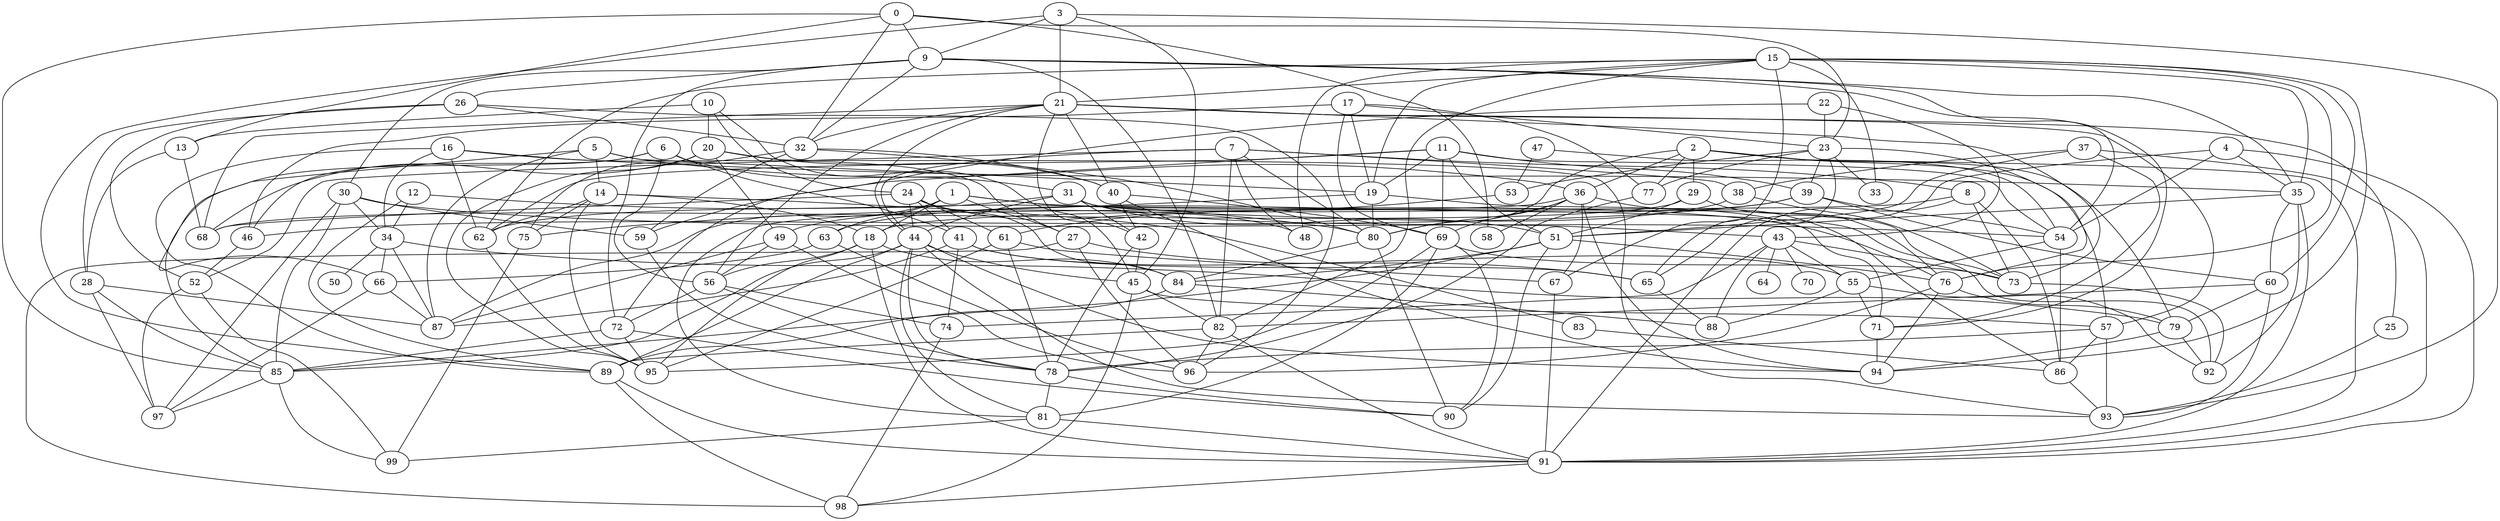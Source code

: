 strict graph "gnp_random_graph(100,0.06)" {
0;
1;
2;
3;
4;
5;
6;
7;
8;
9;
10;
11;
12;
13;
14;
15;
16;
17;
18;
19;
20;
21;
22;
23;
24;
25;
26;
27;
28;
29;
30;
31;
32;
33;
34;
35;
36;
37;
38;
39;
40;
41;
42;
43;
44;
45;
46;
47;
48;
49;
50;
51;
52;
53;
54;
55;
56;
57;
58;
59;
60;
61;
62;
63;
64;
65;
66;
67;
68;
69;
70;
71;
72;
73;
74;
75;
76;
77;
78;
79;
80;
81;
82;
83;
84;
85;
86;
87;
88;
89;
90;
91;
92;
93;
94;
95;
96;
97;
98;
99;
0 -- 32  [is_available=True, prob="0.939870495609"];
0 -- 9  [is_available=True, prob="0.559667584437"];
0 -- 13  [is_available=True, prob="0.179331006502"];
0 -- 85  [is_available=True, prob="0.353176183704"];
0 -- 23  [is_available=True, prob="0.509604452889"];
0 -- 58  [is_available=True, prob="0.140424607567"];
1 -- 76  [is_available=True, prob="0.379257742221"];
1 -- 18  [is_available=True, prob="0.794036478478"];
1 -- 87  [is_available=True, prob="0.71030135629"];
1 -- 27  [is_available=True, prob="0.154990852624"];
1 -- 92  [is_available=True, prob="0.642223033373"];
1 -- 63  [is_available=True, prob="0.757536735092"];
2 -- 36  [is_available=True, prob="0.959351768019"];
2 -- 77  [is_available=True, prob="0.190823837738"];
2 -- 79  [is_available=True, prob="1.0"];
2 -- 80  [is_available=True, prob="0.430694461211"];
2 -- 57  [is_available=True, prob="1.0"];
2 -- 91  [is_available=True, prob="0.213910528432"];
2 -- 29  [is_available=True, prob="0.934885618319"];
3 -- 9  [is_available=True, prob="0.7585815934"];
3 -- 93  [is_available=True, prob="1.0"];
3 -- 21  [is_available=True, prob="1.0"];
3 -- 89  [is_available=True, prob="0.0993012914489"];
3 -- 45  [is_available=True, prob="1.0"];
4 -- 65  [is_available=True, prob="0.973199870628"];
4 -- 91  [is_available=True, prob="1.0"];
4 -- 35  [is_available=True, prob="0.421992815154"];
4 -- 54  [is_available=True, prob="0.0285395973722"];
5 -- 66  [is_available=True, prob="1.0"];
5 -- 19  [is_available=True, prob="0.548457018345"];
5 -- 36  [is_available=True, prob="0.663201030412"];
5 -- 14  [is_available=True, prob="0.818092483825"];
5 -- 87  [is_available=True, prob="1.0"];
6 -- 56  [is_available=True, prob="1.0"];
6 -- 41  [is_available=True, prob="0.270536496816"];
6 -- 85  [is_available=True, prob="0.825462321531"];
6 -- 46  [is_available=True, prob="0.00647898704261"];
6 -- 31  [is_available=True, prob="0.0395488196715"];
7 -- 80  [is_available=True, prob="0.343660772809"];
7 -- 38  [is_available=True, prob="0.861266825653"];
7 -- 8  [is_available=True, prob="0.0965786817969"];
7 -- 44  [is_available=True, prob="0.180499853854"];
7 -- 48  [is_available=True, prob="0.734463172266"];
7 -- 82  [is_available=True, prob="1.0"];
7 -- 52  [is_available=True, prob="0.69809201724"];
8 -- 73  [is_available=True, prob="0.810533988912"];
8 -- 18  [is_available=True, prob="0.844689116964"];
8 -- 91  [is_available=True, prob="0.966632469674"];
8 -- 86  [is_available=True, prob="0.955470841831"];
9 -- 32  [is_available=True, prob="0.817190878647"];
9 -- 71  [is_available=True, prob="0.152745793155"];
9 -- 72  [is_available=True, prob="0.187964497674"];
9 -- 82  [is_available=True, prob="0.891219457758"];
9 -- 35  [is_available=True, prob="0.957958344454"];
9 -- 54  [is_available=True, prob="0.212486414846"];
9 -- 26  [is_available=True, prob="1.0"];
9 -- 30  [is_available=True, prob="0.956722439899"];
10 -- 24  [is_available=True, prob="0.779735480556"];
10 -- 20  [is_available=True, prob="0.295825469963"];
10 -- 13  [is_available=True, prob="0.654224923819"];
10 -- 45  [is_available=True, prob="0.484910207829"];
11 -- 19  [is_available=True, prob="1.0"];
11 -- 69  [is_available=True, prob="1.0"];
11 -- 39  [is_available=True, prob="1.0"];
11 -- 51  [is_available=True, prob="0.430373458326"];
11 -- 54  [is_available=True, prob="1.0"];
11 -- 59  [is_available=True, prob="1.0"];
11 -- 62  [is_available=True, prob="0.912587668877"];
12 -- 80  [is_available=True, prob="0.545814612278"];
12 -- 89  [is_available=True, prob="0.834786205759"];
12 -- 34  [is_available=True, prob="0.809917673855"];
13 -- 68  [is_available=True, prob="0.0335649466487"];
13 -- 28  [is_available=True, prob="0.400281051838"];
14 -- 75  [is_available=True, prob="1.0"];
14 -- 18  [is_available=True, prob="1.0"];
14 -- 83  [is_available=True, prob="1.0"];
14 -- 62  [is_available=True, prob="0.00452481366866"];
14 -- 95  [is_available=True, prob="0.0877768759759"];
15 -- 33  [is_available=True, prob="0.826876453206"];
15 -- 67  [is_available=True, prob="0.476332022031"];
15 -- 35  [is_available=True, prob="0.290203480966"];
15 -- 76  [is_available=True, prob="0.937597854296"];
15 -- 48  [is_available=True, prob="0.928822041777"];
15 -- 82  [is_available=True, prob="0.246226553084"];
15 -- 19  [is_available=True, prob="0.89941213705"];
15 -- 21  [is_available=True, prob="0.233435704738"];
15 -- 60  [is_available=True, prob="1.0"];
15 -- 94  [is_available=True, prob="0.95635713329"];
15 -- 62  [is_available=True, prob="0.817722152737"];
16 -- 35  [is_available=True, prob="0.604134723838"];
16 -- 34  [is_available=True, prob="0.134181566841"];
16 -- 27  [is_available=True, prob="0.662168797839"];
16 -- 62  [is_available=True, prob="0.618711551929"];
16 -- 89  [is_available=True, prob="0.0329947053606"];
17 -- 19  [is_available=True, prob="0.848038178394"];
17 -- 77  [is_available=True, prob="0.258949014547"];
17 -- 69  [is_available=True, prob="1.0"];
17 -- 46  [is_available=True, prob="1.0"];
17 -- 23  [is_available=True, prob="0.475583321482"];
18 -- 84  [is_available=True, prob="0.0379640070703"];
18 -- 56  [is_available=True, prob="1.0"];
18 -- 91  [is_available=True, prob="0.409199541461"];
18 -- 95  [is_available=True, prob="0.540321988257"];
19 -- 71  [is_available=True, prob="0.613267070582"];
19 -- 75  [is_available=True, prob="0.158145583886"];
19 -- 80  [is_available=True, prob="0.044066916932"];
20 -- 68  [is_available=True, prob="0.211620598722"];
20 -- 40  [is_available=True, prob="1.0"];
20 -- 49  [is_available=True, prob="1.0"];
20 -- 93  [is_available=True, prob="0.745212324856"];
20 -- 95  [is_available=True, prob="0.983199301905"];
21 -- 32  [is_available=True, prob="0.170143012162"];
21 -- 68  [is_available=True, prob="0.0107234022995"];
21 -- 40  [is_available=True, prob="1.0"];
21 -- 73  [is_available=True, prob="0.173462396296"];
21 -- 42  [is_available=True, prob="0.27018228463"];
21 -- 44  [is_available=True, prob="0.261332163621"];
21 -- 57  [is_available=True, prob="0.232576343774"];
21 -- 56  [is_available=True, prob="1.0"];
21 -- 25  [is_available=True, prob="0.0971220069119"];
22 -- 72  [is_available=True, prob="0.945324569808"];
22 -- 43  [is_available=True, prob="0.184753986277"];
22 -- 23  [is_available=True, prob="1.0"];
23 -- 33  [is_available=True, prob="0.288775635867"];
23 -- 65  [is_available=True, prob="0.961271362767"];
23 -- 39  [is_available=True, prob="0.893604297808"];
23 -- 76  [is_available=True, prob="0.874035453211"];
23 -- 77  [is_available=True, prob="0.0599010751885"];
23 -- 53  [is_available=True, prob="0.379549349228"];
24 -- 68  [is_available=True, prob="0.572779546578"];
24 -- 41  [is_available=True, prob="1.0"];
24 -- 44  [is_available=True, prob="1.0"];
24 -- 48  [is_available=True, prob="1.0"];
24 -- 84  [is_available=True, prob="0.572691388083"];
24 -- 61  [is_available=True, prob="0.162323076616"];
25 -- 93  [is_available=True, prob="0.910711151551"];
26 -- 32  [is_available=True, prob="1.0"];
26 -- 28  [is_available=True, prob="0.725199492529"];
26 -- 96  [is_available=True, prob="0.946243086863"];
26 -- 52  [is_available=True, prob="0.478656548645"];
27 -- 98  [is_available=True, prob="1.0"];
27 -- 96  [is_available=True, prob="0.875745521831"];
27 -- 65  [is_available=True, prob="0.875267472171"];
28 -- 97  [is_available=True, prob="1.0"];
28 -- 87  [is_available=True, prob="0.608806346888"];
28 -- 85  [is_available=True, prob="1.0"];
29 -- 76  [is_available=True, prob="0.589440078187"];
29 -- 51  [is_available=True, prob="0.110173084118"];
29 -- 68  [is_available=True, prob="0.952352010216"];
30 -- 97  [is_available=True, prob="0.871265324279"];
30 -- 34  [is_available=True, prob="0.312938113214"];
30 -- 85  [is_available=True, prob="0.098211578474"];
30 -- 54  [is_available=True, prob="0.0757287816781"];
30 -- 59  [is_available=True, prob="1.0"];
31 -- 73  [is_available=True, prob="0.601261471336"];
31 -- 42  [is_available=True, prob="0.209627548736"];
31 -- 43  [is_available=True, prob="0.226419709639"];
31 -- 44  [is_available=True, prob="0.0176583024641"];
31 -- 51  [is_available=True, prob="0.82816858565"];
31 -- 62  [is_available=True, prob="1.0"];
32 -- 40  [is_available=True, prob="0.647891026259"];
32 -- 75  [is_available=True, prob="0.0847543932988"];
32 -- 80  [is_available=True, prob="0.433885791874"];
32 -- 59  [is_available=True, prob="0.433719561661"];
34 -- 66  [is_available=True, prob="0.962780124025"];
34 -- 79  [is_available=True, prob="0.813200961481"];
34 -- 50  [is_available=True, prob="0.276621021456"];
34 -- 87  [is_available=True, prob="1.0"];
35 -- 92  [is_available=True, prob="0.638031636088"];
35 -- 51  [is_available=True, prob="0.153586629113"];
35 -- 91  [is_available=True, prob="0.252984067578"];
35 -- 60  [is_available=True, prob="0.636646557888"];
36 -- 67  [is_available=True, prob="0.619024920409"];
36 -- 80  [is_available=True, prob="0.590760371941"];
36 -- 81  [is_available=True, prob="0.646627389475"];
36 -- 86  [is_available=True, prob="0.504470253508"];
36 -- 58  [is_available=True, prob="0.518942672127"];
36 -- 94  [is_available=True, prob="1.0"];
36 -- 69  [is_available=True, prob="1.0"];
37 -- 91  [is_available=True, prob="0.628039807622"];
37 -- 51  [is_available=True, prob="0.123368197484"];
37 -- 38  [is_available=True, prob="0.702412487619"];
37 -- 71  [is_available=True, prob="1.0"];
38 -- 49  [is_available=True, prob="0.732648674205"];
38 -- 73  [is_available=True, prob="1.0"];
39 -- 46  [is_available=True, prob="0.42507951376"];
39 -- 54  [is_available=True, prob="0.595828996205"];
39 -- 60  [is_available=True, prob="0.585544524966"];
39 -- 63  [is_available=True, prob="0.0430360835177"];
40 -- 69  [is_available=True, prob="0.411219919144"];
40 -- 42  [is_available=True, prob="0.276473375464"];
40 -- 94  [is_available=True, prob="1.0"];
41 -- 65  [is_available=True, prob="0.346325933929"];
41 -- 74  [is_available=True, prob="0.698774118216"];
41 -- 55  [is_available=True, prob="0.433910378786"];
41 -- 87  [is_available=True, prob="1.0"];
42 -- 45  [is_available=True, prob="0.187488460531"];
42 -- 78  [is_available=True, prob="0.72226589135"];
43 -- 64  [is_available=True, prob="1.0"];
43 -- 70  [is_available=True, prob="0.445819184273"];
43 -- 73  [is_available=True, prob="0.660720487037"];
43 -- 74  [is_available=True, prob="0.374207306197"];
43 -- 55  [is_available=True, prob="0.0942813340049"];
43 -- 88  [is_available=True, prob="0.912168128816"];
44 -- 94  [is_available=True, prob="1.0"];
44 -- 45  [is_available=True, prob="1.0"];
44 -- 78  [is_available=True, prob="1.0"];
44 -- 81  [is_available=True, prob="0.392323726392"];
44 -- 89  [is_available=True, prob="1.0"];
44 -- 93  [is_available=True, prob="0.875066377668"];
44 -- 85  [is_available=True, prob="0.794861639032"];
45 -- 98  [is_available=True, prob="0.322625825612"];
45 -- 82  [is_available=True, prob="0.0624723625439"];
45 -- 57  [is_available=True, prob="0.625562295988"];
46 -- 52  [is_available=True, prob="0.956251082279"];
47 -- 53  [is_available=True, prob="0.639614541187"];
47 -- 54  [is_available=True, prob="1.0"];
49 -- 56  [is_available=True, prob="0.236370506981"];
49 -- 96  [is_available=True, prob="0.952214733881"];
49 -- 87  [is_available=True, prob="1.0"];
51 -- 76  [is_available=True, prob="0.0569159436196"];
51 -- 84  [is_available=True, prob="0.0197994699478"];
51 -- 85  [is_available=True, prob="0.826192384268"];
51 -- 90  [is_available=True, prob="0.556414275875"];
52 -- 97  [is_available=True, prob="0.908567909559"];
52 -- 99  [is_available=True, prob="0.993753337898"];
53 -- 61  [is_available=True, prob="0.139733590197"];
54 -- 86  [is_available=True, prob="0.597467570177"];
54 -- 55  [is_available=True, prob="0.958938586396"];
55 -- 71  [is_available=True, prob="0.323837621416"];
55 -- 88  [is_available=True, prob="0.480625636565"];
55 -- 92  [is_available=True, prob="1.0"];
56 -- 72  [is_available=True, prob="1.0"];
56 -- 74  [is_available=True, prob="0.492379069354"];
56 -- 78  [is_available=True, prob="0.761090986022"];
57 -- 78  [is_available=True, prob="1.0"];
57 -- 86  [is_available=True, prob="0.978171524635"];
57 -- 93  [is_available=True, prob="0.924124218776"];
59 -- 78  [is_available=True, prob="1.0"];
60 -- 79  [is_available=True, prob="1.0"];
60 -- 82  [is_available=True, prob="1.0"];
60 -- 93  [is_available=True, prob="0.838510241931"];
61 -- 67  [is_available=True, prob="1.0"];
61 -- 78  [is_available=True, prob="1.0"];
61 -- 95  [is_available=True, prob="0.565457349218"];
62 -- 95  [is_available=True, prob="0.142056155573"];
63 -- 96  [is_available=True, prob="0.683768670204"];
63 -- 66  [is_available=True, prob="1.0"];
65 -- 88  [is_available=True, prob="1.0"];
66 -- 97  [is_available=True, prob="0.356263205796"];
66 -- 87  [is_available=True, prob="0.257963448685"];
67 -- 91  [is_available=True, prob="1.0"];
69 -- 81  [is_available=True, prob="0.84378874096"];
69 -- 73  [is_available=True, prob="0.068901988892"];
69 -- 90  [is_available=True, prob="1.0"];
69 -- 95  [is_available=True, prob="1.0"];
71 -- 94  [is_available=True, prob="0.0342083537182"];
72 -- 85  [is_available=True, prob="0.722591595175"];
72 -- 90  [is_available=True, prob="1.0"];
72 -- 95  [is_available=True, prob="1.0"];
73 -- 92  [is_available=True, prob="0.584473838396"];
74 -- 98  [is_available=True, prob="1.0"];
75 -- 99  [is_available=True, prob="0.674542467077"];
76 -- 96  [is_available=True, prob="0.416482636363"];
76 -- 79  [is_available=True, prob="0.220049270487"];
76 -- 94  [is_available=True, prob="0.974793253039"];
77 -- 78  [is_available=True, prob="1.0"];
78 -- 81  [is_available=True, prob="1.0"];
78 -- 90  [is_available=True, prob="1.0"];
79 -- 92  [is_available=True, prob="0.957138812236"];
79 -- 94  [is_available=True, prob="0.22796653892"];
80 -- 84  [is_available=True, prob="0.58033405579"];
80 -- 90  [is_available=True, prob="0.295197863638"];
81 -- 99  [is_available=True, prob="0.0071044049693"];
81 -- 91  [is_available=True, prob="1.0"];
82 -- 96  [is_available=True, prob="1.0"];
82 -- 89  [is_available=True, prob="0.948266690785"];
82 -- 91  [is_available=True, prob="1.0"];
83 -- 86  [is_available=True, prob="0.657383463989"];
84 -- 88  [is_available=True, prob="1.0"];
84 -- 89  [is_available=True, prob="0.912011213699"];
85 -- 97  [is_available=True, prob="1.0"];
85 -- 99  [is_available=True, prob="1.0"];
86 -- 93  [is_available=True, prob="0.963357806516"];
89 -- 98  [is_available=True, prob="1.0"];
89 -- 91  [is_available=True, prob="0.759161395145"];
91 -- 98  [is_available=True, prob="0.033778952726"];
}
